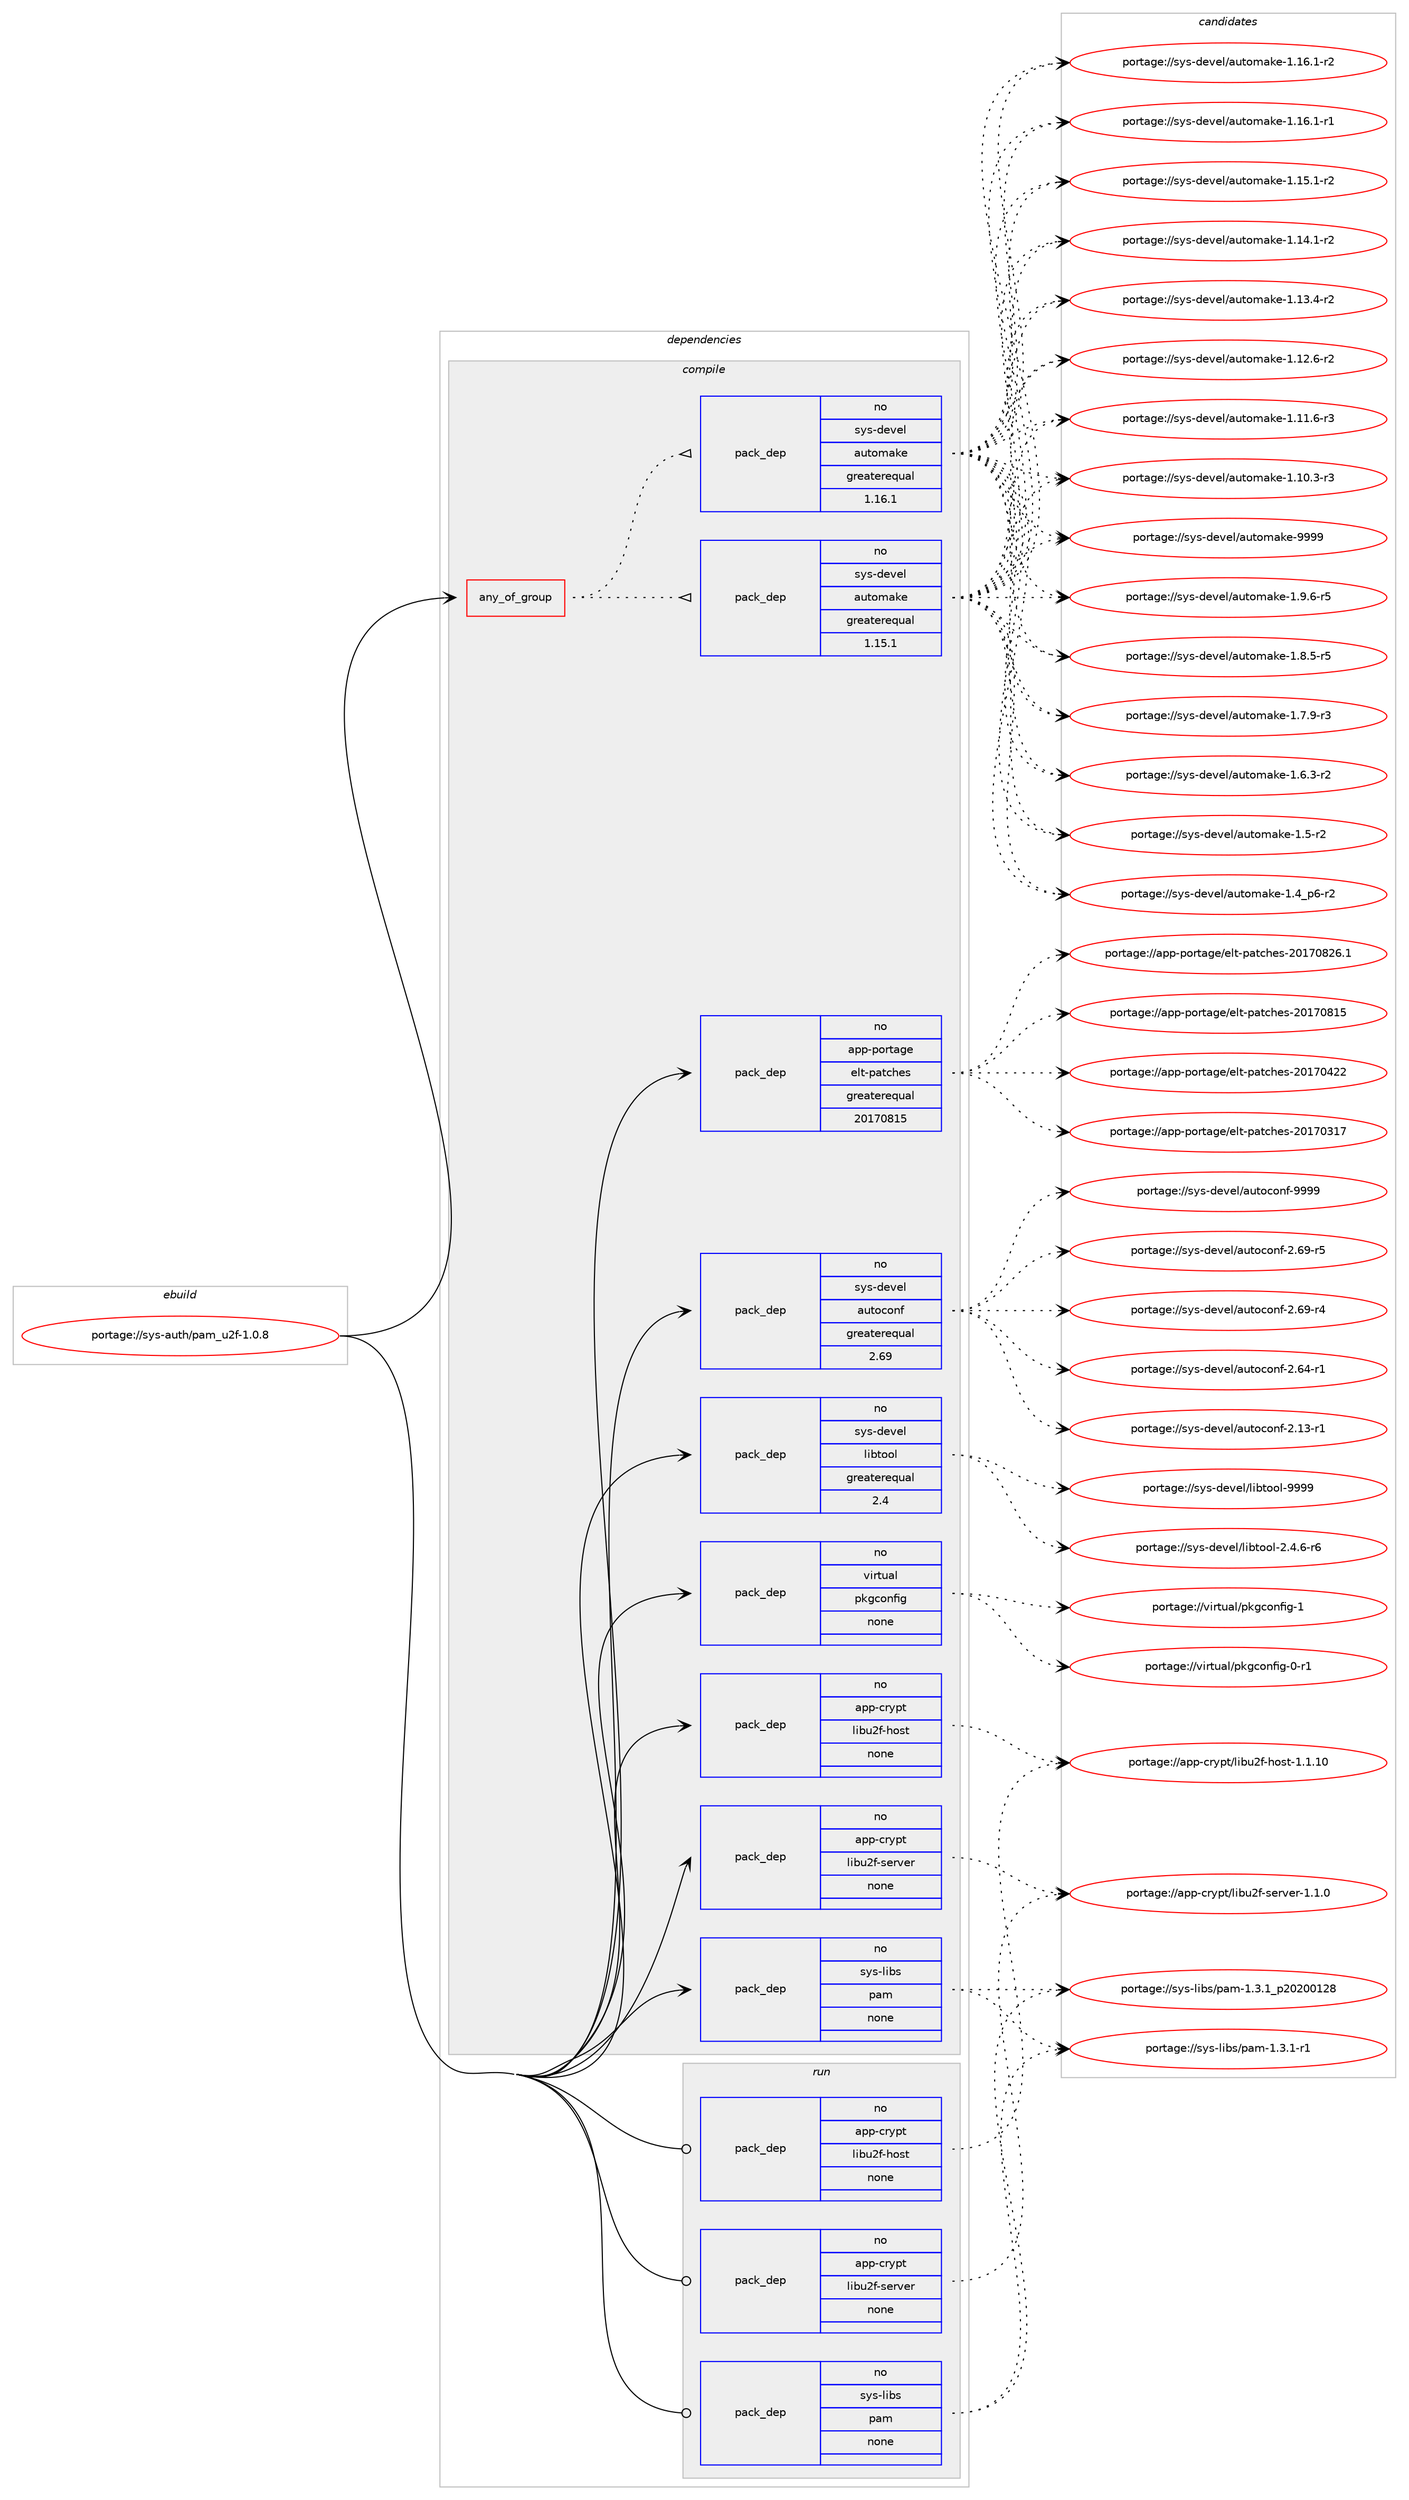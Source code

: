 digraph prolog {

# *************
# Graph options
# *************

newrank=true;
concentrate=true;
compound=true;
graph [rankdir=LR,fontname=Helvetica,fontsize=10,ranksep=1.5];#, ranksep=2.5, nodesep=0.2];
edge  [arrowhead=vee];
node  [fontname=Helvetica,fontsize=10];

# **********
# The ebuild
# **********

subgraph cluster_leftcol {
color=gray;
rank=same;
label=<<i>ebuild</i>>;
id [label="portage://sys-auth/pam_u2f-1.0.8", color=red, width=4, href="../sys-auth/pam_u2f-1.0.8.svg"];
}

# ****************
# The dependencies
# ****************

subgraph cluster_midcol {
color=gray;
label=<<i>dependencies</i>>;
subgraph cluster_compile {
fillcolor="#eeeeee";
style=filled;
label=<<i>compile</i>>;
subgraph any1155 {
dependency57671 [label=<<TABLE BORDER="0" CELLBORDER="1" CELLSPACING="0" CELLPADDING="4"><TR><TD CELLPADDING="10">any_of_group</TD></TR></TABLE>>, shape=none, color=red];subgraph pack44410 {
dependency57672 [label=<<TABLE BORDER="0" CELLBORDER="1" CELLSPACING="0" CELLPADDING="4" WIDTH="220"><TR><TD ROWSPAN="6" CELLPADDING="30">pack_dep</TD></TR><TR><TD WIDTH="110">no</TD></TR><TR><TD>sys-devel</TD></TR><TR><TD>automake</TD></TR><TR><TD>greaterequal</TD></TR><TR><TD>1.16.1</TD></TR></TABLE>>, shape=none, color=blue];
}
dependency57671:e -> dependency57672:w [weight=20,style="dotted",arrowhead="oinv"];
subgraph pack44411 {
dependency57673 [label=<<TABLE BORDER="0" CELLBORDER="1" CELLSPACING="0" CELLPADDING="4" WIDTH="220"><TR><TD ROWSPAN="6" CELLPADDING="30">pack_dep</TD></TR><TR><TD WIDTH="110">no</TD></TR><TR><TD>sys-devel</TD></TR><TR><TD>automake</TD></TR><TR><TD>greaterequal</TD></TR><TR><TD>1.15.1</TD></TR></TABLE>>, shape=none, color=blue];
}
dependency57671:e -> dependency57673:w [weight=20,style="dotted",arrowhead="oinv"];
}
id:e -> dependency57671:w [weight=20,style="solid",arrowhead="vee"];
subgraph pack44412 {
dependency57674 [label=<<TABLE BORDER="0" CELLBORDER="1" CELLSPACING="0" CELLPADDING="4" WIDTH="220"><TR><TD ROWSPAN="6" CELLPADDING="30">pack_dep</TD></TR><TR><TD WIDTH="110">no</TD></TR><TR><TD>app-crypt</TD></TR><TR><TD>libu2f-host</TD></TR><TR><TD>none</TD></TR><TR><TD></TD></TR></TABLE>>, shape=none, color=blue];
}
id:e -> dependency57674:w [weight=20,style="solid",arrowhead="vee"];
subgraph pack44413 {
dependency57675 [label=<<TABLE BORDER="0" CELLBORDER="1" CELLSPACING="0" CELLPADDING="4" WIDTH="220"><TR><TD ROWSPAN="6" CELLPADDING="30">pack_dep</TD></TR><TR><TD WIDTH="110">no</TD></TR><TR><TD>app-crypt</TD></TR><TR><TD>libu2f-server</TD></TR><TR><TD>none</TD></TR><TR><TD></TD></TR></TABLE>>, shape=none, color=blue];
}
id:e -> dependency57675:w [weight=20,style="solid",arrowhead="vee"];
subgraph pack44414 {
dependency57676 [label=<<TABLE BORDER="0" CELLBORDER="1" CELLSPACING="0" CELLPADDING="4" WIDTH="220"><TR><TD ROWSPAN="6" CELLPADDING="30">pack_dep</TD></TR><TR><TD WIDTH="110">no</TD></TR><TR><TD>app-portage</TD></TR><TR><TD>elt-patches</TD></TR><TR><TD>greaterequal</TD></TR><TR><TD>20170815</TD></TR></TABLE>>, shape=none, color=blue];
}
id:e -> dependency57676:w [weight=20,style="solid",arrowhead="vee"];
subgraph pack44415 {
dependency57677 [label=<<TABLE BORDER="0" CELLBORDER="1" CELLSPACING="0" CELLPADDING="4" WIDTH="220"><TR><TD ROWSPAN="6" CELLPADDING="30">pack_dep</TD></TR><TR><TD WIDTH="110">no</TD></TR><TR><TD>sys-devel</TD></TR><TR><TD>autoconf</TD></TR><TR><TD>greaterequal</TD></TR><TR><TD>2.69</TD></TR></TABLE>>, shape=none, color=blue];
}
id:e -> dependency57677:w [weight=20,style="solid",arrowhead="vee"];
subgraph pack44416 {
dependency57678 [label=<<TABLE BORDER="0" CELLBORDER="1" CELLSPACING="0" CELLPADDING="4" WIDTH="220"><TR><TD ROWSPAN="6" CELLPADDING="30">pack_dep</TD></TR><TR><TD WIDTH="110">no</TD></TR><TR><TD>sys-devel</TD></TR><TR><TD>libtool</TD></TR><TR><TD>greaterequal</TD></TR><TR><TD>2.4</TD></TR></TABLE>>, shape=none, color=blue];
}
id:e -> dependency57678:w [weight=20,style="solid",arrowhead="vee"];
subgraph pack44417 {
dependency57679 [label=<<TABLE BORDER="0" CELLBORDER="1" CELLSPACING="0" CELLPADDING="4" WIDTH="220"><TR><TD ROWSPAN="6" CELLPADDING="30">pack_dep</TD></TR><TR><TD WIDTH="110">no</TD></TR><TR><TD>sys-libs</TD></TR><TR><TD>pam</TD></TR><TR><TD>none</TD></TR><TR><TD></TD></TR></TABLE>>, shape=none, color=blue];
}
id:e -> dependency57679:w [weight=20,style="solid",arrowhead="vee"];
subgraph pack44418 {
dependency57680 [label=<<TABLE BORDER="0" CELLBORDER="1" CELLSPACING="0" CELLPADDING="4" WIDTH="220"><TR><TD ROWSPAN="6" CELLPADDING="30">pack_dep</TD></TR><TR><TD WIDTH="110">no</TD></TR><TR><TD>virtual</TD></TR><TR><TD>pkgconfig</TD></TR><TR><TD>none</TD></TR><TR><TD></TD></TR></TABLE>>, shape=none, color=blue];
}
id:e -> dependency57680:w [weight=20,style="solid",arrowhead="vee"];
}
subgraph cluster_compileandrun {
fillcolor="#eeeeee";
style=filled;
label=<<i>compile and run</i>>;
}
subgraph cluster_run {
fillcolor="#eeeeee";
style=filled;
label=<<i>run</i>>;
subgraph pack44419 {
dependency57681 [label=<<TABLE BORDER="0" CELLBORDER="1" CELLSPACING="0" CELLPADDING="4" WIDTH="220"><TR><TD ROWSPAN="6" CELLPADDING="30">pack_dep</TD></TR><TR><TD WIDTH="110">no</TD></TR><TR><TD>app-crypt</TD></TR><TR><TD>libu2f-host</TD></TR><TR><TD>none</TD></TR><TR><TD></TD></TR></TABLE>>, shape=none, color=blue];
}
id:e -> dependency57681:w [weight=20,style="solid",arrowhead="odot"];
subgraph pack44420 {
dependency57682 [label=<<TABLE BORDER="0" CELLBORDER="1" CELLSPACING="0" CELLPADDING="4" WIDTH="220"><TR><TD ROWSPAN="6" CELLPADDING="30">pack_dep</TD></TR><TR><TD WIDTH="110">no</TD></TR><TR><TD>app-crypt</TD></TR><TR><TD>libu2f-server</TD></TR><TR><TD>none</TD></TR><TR><TD></TD></TR></TABLE>>, shape=none, color=blue];
}
id:e -> dependency57682:w [weight=20,style="solid",arrowhead="odot"];
subgraph pack44421 {
dependency57683 [label=<<TABLE BORDER="0" CELLBORDER="1" CELLSPACING="0" CELLPADDING="4" WIDTH="220"><TR><TD ROWSPAN="6" CELLPADDING="30">pack_dep</TD></TR><TR><TD WIDTH="110">no</TD></TR><TR><TD>sys-libs</TD></TR><TR><TD>pam</TD></TR><TR><TD>none</TD></TR><TR><TD></TD></TR></TABLE>>, shape=none, color=blue];
}
id:e -> dependency57683:w [weight=20,style="solid",arrowhead="odot"];
}
}

# **************
# The candidates
# **************

subgraph cluster_choices {
rank=same;
color=gray;
label=<<i>candidates</i>>;

subgraph choice44410 {
color=black;
nodesep=1;
choice115121115451001011181011084797117116111109971071014557575757 [label="portage://sys-devel/automake-9999", color=red, width=4,href="../sys-devel/automake-9999.svg"];
choice115121115451001011181011084797117116111109971071014549465746544511453 [label="portage://sys-devel/automake-1.9.6-r5", color=red, width=4,href="../sys-devel/automake-1.9.6-r5.svg"];
choice115121115451001011181011084797117116111109971071014549465646534511453 [label="portage://sys-devel/automake-1.8.5-r5", color=red, width=4,href="../sys-devel/automake-1.8.5-r5.svg"];
choice115121115451001011181011084797117116111109971071014549465546574511451 [label="portage://sys-devel/automake-1.7.9-r3", color=red, width=4,href="../sys-devel/automake-1.7.9-r3.svg"];
choice115121115451001011181011084797117116111109971071014549465446514511450 [label="portage://sys-devel/automake-1.6.3-r2", color=red, width=4,href="../sys-devel/automake-1.6.3-r2.svg"];
choice11512111545100101118101108479711711611110997107101454946534511450 [label="portage://sys-devel/automake-1.5-r2", color=red, width=4,href="../sys-devel/automake-1.5-r2.svg"];
choice115121115451001011181011084797117116111109971071014549465295112544511450 [label="portage://sys-devel/automake-1.4_p6-r2", color=red, width=4,href="../sys-devel/automake-1.4_p6-r2.svg"];
choice11512111545100101118101108479711711611110997107101454946495446494511450 [label="portage://sys-devel/automake-1.16.1-r2", color=red, width=4,href="../sys-devel/automake-1.16.1-r2.svg"];
choice11512111545100101118101108479711711611110997107101454946495446494511449 [label="portage://sys-devel/automake-1.16.1-r1", color=red, width=4,href="../sys-devel/automake-1.16.1-r1.svg"];
choice11512111545100101118101108479711711611110997107101454946495346494511450 [label="portage://sys-devel/automake-1.15.1-r2", color=red, width=4,href="../sys-devel/automake-1.15.1-r2.svg"];
choice11512111545100101118101108479711711611110997107101454946495246494511450 [label="portage://sys-devel/automake-1.14.1-r2", color=red, width=4,href="../sys-devel/automake-1.14.1-r2.svg"];
choice11512111545100101118101108479711711611110997107101454946495146524511450 [label="portage://sys-devel/automake-1.13.4-r2", color=red, width=4,href="../sys-devel/automake-1.13.4-r2.svg"];
choice11512111545100101118101108479711711611110997107101454946495046544511450 [label="portage://sys-devel/automake-1.12.6-r2", color=red, width=4,href="../sys-devel/automake-1.12.6-r2.svg"];
choice11512111545100101118101108479711711611110997107101454946494946544511451 [label="portage://sys-devel/automake-1.11.6-r3", color=red, width=4,href="../sys-devel/automake-1.11.6-r3.svg"];
choice11512111545100101118101108479711711611110997107101454946494846514511451 [label="portage://sys-devel/automake-1.10.3-r3", color=red, width=4,href="../sys-devel/automake-1.10.3-r3.svg"];
dependency57672:e -> choice115121115451001011181011084797117116111109971071014557575757:w [style=dotted,weight="100"];
dependency57672:e -> choice115121115451001011181011084797117116111109971071014549465746544511453:w [style=dotted,weight="100"];
dependency57672:e -> choice115121115451001011181011084797117116111109971071014549465646534511453:w [style=dotted,weight="100"];
dependency57672:e -> choice115121115451001011181011084797117116111109971071014549465546574511451:w [style=dotted,weight="100"];
dependency57672:e -> choice115121115451001011181011084797117116111109971071014549465446514511450:w [style=dotted,weight="100"];
dependency57672:e -> choice11512111545100101118101108479711711611110997107101454946534511450:w [style=dotted,weight="100"];
dependency57672:e -> choice115121115451001011181011084797117116111109971071014549465295112544511450:w [style=dotted,weight="100"];
dependency57672:e -> choice11512111545100101118101108479711711611110997107101454946495446494511450:w [style=dotted,weight="100"];
dependency57672:e -> choice11512111545100101118101108479711711611110997107101454946495446494511449:w [style=dotted,weight="100"];
dependency57672:e -> choice11512111545100101118101108479711711611110997107101454946495346494511450:w [style=dotted,weight="100"];
dependency57672:e -> choice11512111545100101118101108479711711611110997107101454946495246494511450:w [style=dotted,weight="100"];
dependency57672:e -> choice11512111545100101118101108479711711611110997107101454946495146524511450:w [style=dotted,weight="100"];
dependency57672:e -> choice11512111545100101118101108479711711611110997107101454946495046544511450:w [style=dotted,weight="100"];
dependency57672:e -> choice11512111545100101118101108479711711611110997107101454946494946544511451:w [style=dotted,weight="100"];
dependency57672:e -> choice11512111545100101118101108479711711611110997107101454946494846514511451:w [style=dotted,weight="100"];
}
subgraph choice44411 {
color=black;
nodesep=1;
choice115121115451001011181011084797117116111109971071014557575757 [label="portage://sys-devel/automake-9999", color=red, width=4,href="../sys-devel/automake-9999.svg"];
choice115121115451001011181011084797117116111109971071014549465746544511453 [label="portage://sys-devel/automake-1.9.6-r5", color=red, width=4,href="../sys-devel/automake-1.9.6-r5.svg"];
choice115121115451001011181011084797117116111109971071014549465646534511453 [label="portage://sys-devel/automake-1.8.5-r5", color=red, width=4,href="../sys-devel/automake-1.8.5-r5.svg"];
choice115121115451001011181011084797117116111109971071014549465546574511451 [label="portage://sys-devel/automake-1.7.9-r3", color=red, width=4,href="../sys-devel/automake-1.7.9-r3.svg"];
choice115121115451001011181011084797117116111109971071014549465446514511450 [label="portage://sys-devel/automake-1.6.3-r2", color=red, width=4,href="../sys-devel/automake-1.6.3-r2.svg"];
choice11512111545100101118101108479711711611110997107101454946534511450 [label="portage://sys-devel/automake-1.5-r2", color=red, width=4,href="../sys-devel/automake-1.5-r2.svg"];
choice115121115451001011181011084797117116111109971071014549465295112544511450 [label="portage://sys-devel/automake-1.4_p6-r2", color=red, width=4,href="../sys-devel/automake-1.4_p6-r2.svg"];
choice11512111545100101118101108479711711611110997107101454946495446494511450 [label="portage://sys-devel/automake-1.16.1-r2", color=red, width=4,href="../sys-devel/automake-1.16.1-r2.svg"];
choice11512111545100101118101108479711711611110997107101454946495446494511449 [label="portage://sys-devel/automake-1.16.1-r1", color=red, width=4,href="../sys-devel/automake-1.16.1-r1.svg"];
choice11512111545100101118101108479711711611110997107101454946495346494511450 [label="portage://sys-devel/automake-1.15.1-r2", color=red, width=4,href="../sys-devel/automake-1.15.1-r2.svg"];
choice11512111545100101118101108479711711611110997107101454946495246494511450 [label="portage://sys-devel/automake-1.14.1-r2", color=red, width=4,href="../sys-devel/automake-1.14.1-r2.svg"];
choice11512111545100101118101108479711711611110997107101454946495146524511450 [label="portage://sys-devel/automake-1.13.4-r2", color=red, width=4,href="../sys-devel/automake-1.13.4-r2.svg"];
choice11512111545100101118101108479711711611110997107101454946495046544511450 [label="portage://sys-devel/automake-1.12.6-r2", color=red, width=4,href="../sys-devel/automake-1.12.6-r2.svg"];
choice11512111545100101118101108479711711611110997107101454946494946544511451 [label="portage://sys-devel/automake-1.11.6-r3", color=red, width=4,href="../sys-devel/automake-1.11.6-r3.svg"];
choice11512111545100101118101108479711711611110997107101454946494846514511451 [label="portage://sys-devel/automake-1.10.3-r3", color=red, width=4,href="../sys-devel/automake-1.10.3-r3.svg"];
dependency57673:e -> choice115121115451001011181011084797117116111109971071014557575757:w [style=dotted,weight="100"];
dependency57673:e -> choice115121115451001011181011084797117116111109971071014549465746544511453:w [style=dotted,weight="100"];
dependency57673:e -> choice115121115451001011181011084797117116111109971071014549465646534511453:w [style=dotted,weight="100"];
dependency57673:e -> choice115121115451001011181011084797117116111109971071014549465546574511451:w [style=dotted,weight="100"];
dependency57673:e -> choice115121115451001011181011084797117116111109971071014549465446514511450:w [style=dotted,weight="100"];
dependency57673:e -> choice11512111545100101118101108479711711611110997107101454946534511450:w [style=dotted,weight="100"];
dependency57673:e -> choice115121115451001011181011084797117116111109971071014549465295112544511450:w [style=dotted,weight="100"];
dependency57673:e -> choice11512111545100101118101108479711711611110997107101454946495446494511450:w [style=dotted,weight="100"];
dependency57673:e -> choice11512111545100101118101108479711711611110997107101454946495446494511449:w [style=dotted,weight="100"];
dependency57673:e -> choice11512111545100101118101108479711711611110997107101454946495346494511450:w [style=dotted,weight="100"];
dependency57673:e -> choice11512111545100101118101108479711711611110997107101454946495246494511450:w [style=dotted,weight="100"];
dependency57673:e -> choice11512111545100101118101108479711711611110997107101454946495146524511450:w [style=dotted,weight="100"];
dependency57673:e -> choice11512111545100101118101108479711711611110997107101454946495046544511450:w [style=dotted,weight="100"];
dependency57673:e -> choice11512111545100101118101108479711711611110997107101454946494946544511451:w [style=dotted,weight="100"];
dependency57673:e -> choice11512111545100101118101108479711711611110997107101454946494846514511451:w [style=dotted,weight="100"];
}
subgraph choice44412 {
color=black;
nodesep=1;
choice9711211245991141211121164710810598117501024510411111511645494649464948 [label="portage://app-crypt/libu2f-host-1.1.10", color=red, width=4,href="../app-crypt/libu2f-host-1.1.10.svg"];
dependency57674:e -> choice9711211245991141211121164710810598117501024510411111511645494649464948:w [style=dotted,weight="100"];
}
subgraph choice44413 {
color=black;
nodesep=1;
choice97112112459911412111211647108105981175010245115101114118101114454946494648 [label="portage://app-crypt/libu2f-server-1.1.0", color=red, width=4,href="../app-crypt/libu2f-server-1.1.0.svg"];
dependency57675:e -> choice97112112459911412111211647108105981175010245115101114118101114454946494648:w [style=dotted,weight="100"];
}
subgraph choice44414 {
color=black;
nodesep=1;
choice971121124511211111411697103101471011081164511297116991041011154550484955485650544649 [label="portage://app-portage/elt-patches-20170826.1", color=red, width=4,href="../app-portage/elt-patches-20170826.1.svg"];
choice97112112451121111141169710310147101108116451129711699104101115455048495548564953 [label="portage://app-portage/elt-patches-20170815", color=red, width=4,href="../app-portage/elt-patches-20170815.svg"];
choice97112112451121111141169710310147101108116451129711699104101115455048495548525050 [label="portage://app-portage/elt-patches-20170422", color=red, width=4,href="../app-portage/elt-patches-20170422.svg"];
choice97112112451121111141169710310147101108116451129711699104101115455048495548514955 [label="portage://app-portage/elt-patches-20170317", color=red, width=4,href="../app-portage/elt-patches-20170317.svg"];
dependency57676:e -> choice971121124511211111411697103101471011081164511297116991041011154550484955485650544649:w [style=dotted,weight="100"];
dependency57676:e -> choice97112112451121111141169710310147101108116451129711699104101115455048495548564953:w [style=dotted,weight="100"];
dependency57676:e -> choice97112112451121111141169710310147101108116451129711699104101115455048495548525050:w [style=dotted,weight="100"];
dependency57676:e -> choice97112112451121111141169710310147101108116451129711699104101115455048495548514955:w [style=dotted,weight="100"];
}
subgraph choice44415 {
color=black;
nodesep=1;
choice115121115451001011181011084797117116111991111101024557575757 [label="portage://sys-devel/autoconf-9999", color=red, width=4,href="../sys-devel/autoconf-9999.svg"];
choice1151211154510010111810110847971171161119911111010245504654574511453 [label="portage://sys-devel/autoconf-2.69-r5", color=red, width=4,href="../sys-devel/autoconf-2.69-r5.svg"];
choice1151211154510010111810110847971171161119911111010245504654574511452 [label="portage://sys-devel/autoconf-2.69-r4", color=red, width=4,href="../sys-devel/autoconf-2.69-r4.svg"];
choice1151211154510010111810110847971171161119911111010245504654524511449 [label="portage://sys-devel/autoconf-2.64-r1", color=red, width=4,href="../sys-devel/autoconf-2.64-r1.svg"];
choice1151211154510010111810110847971171161119911111010245504649514511449 [label="portage://sys-devel/autoconf-2.13-r1", color=red, width=4,href="../sys-devel/autoconf-2.13-r1.svg"];
dependency57677:e -> choice115121115451001011181011084797117116111991111101024557575757:w [style=dotted,weight="100"];
dependency57677:e -> choice1151211154510010111810110847971171161119911111010245504654574511453:w [style=dotted,weight="100"];
dependency57677:e -> choice1151211154510010111810110847971171161119911111010245504654574511452:w [style=dotted,weight="100"];
dependency57677:e -> choice1151211154510010111810110847971171161119911111010245504654524511449:w [style=dotted,weight="100"];
dependency57677:e -> choice1151211154510010111810110847971171161119911111010245504649514511449:w [style=dotted,weight="100"];
}
subgraph choice44416 {
color=black;
nodesep=1;
choice1151211154510010111810110847108105981161111111084557575757 [label="portage://sys-devel/libtool-9999", color=red, width=4,href="../sys-devel/libtool-9999.svg"];
choice1151211154510010111810110847108105981161111111084550465246544511454 [label="portage://sys-devel/libtool-2.4.6-r6", color=red, width=4,href="../sys-devel/libtool-2.4.6-r6.svg"];
dependency57678:e -> choice1151211154510010111810110847108105981161111111084557575757:w [style=dotted,weight="100"];
dependency57678:e -> choice1151211154510010111810110847108105981161111111084550465246544511454:w [style=dotted,weight="100"];
}
subgraph choice44417 {
color=black;
nodesep=1;
choice11512111545108105981154711297109454946514649951125048504848495056 [label="portage://sys-libs/pam-1.3.1_p20200128", color=red, width=4,href="../sys-libs/pam-1.3.1_p20200128.svg"];
choice115121115451081059811547112971094549465146494511449 [label="portage://sys-libs/pam-1.3.1-r1", color=red, width=4,href="../sys-libs/pam-1.3.1-r1.svg"];
dependency57679:e -> choice11512111545108105981154711297109454946514649951125048504848495056:w [style=dotted,weight="100"];
dependency57679:e -> choice115121115451081059811547112971094549465146494511449:w [style=dotted,weight="100"];
}
subgraph choice44418 {
color=black;
nodesep=1;
choice1181051141161179710847112107103991111101021051034549 [label="portage://virtual/pkgconfig-1", color=red, width=4,href="../virtual/pkgconfig-1.svg"];
choice11810511411611797108471121071039911111010210510345484511449 [label="portage://virtual/pkgconfig-0-r1", color=red, width=4,href="../virtual/pkgconfig-0-r1.svg"];
dependency57680:e -> choice1181051141161179710847112107103991111101021051034549:w [style=dotted,weight="100"];
dependency57680:e -> choice11810511411611797108471121071039911111010210510345484511449:w [style=dotted,weight="100"];
}
subgraph choice44419 {
color=black;
nodesep=1;
choice9711211245991141211121164710810598117501024510411111511645494649464948 [label="portage://app-crypt/libu2f-host-1.1.10", color=red, width=4,href="../app-crypt/libu2f-host-1.1.10.svg"];
dependency57681:e -> choice9711211245991141211121164710810598117501024510411111511645494649464948:w [style=dotted,weight="100"];
}
subgraph choice44420 {
color=black;
nodesep=1;
choice97112112459911412111211647108105981175010245115101114118101114454946494648 [label="portage://app-crypt/libu2f-server-1.1.0", color=red, width=4,href="../app-crypt/libu2f-server-1.1.0.svg"];
dependency57682:e -> choice97112112459911412111211647108105981175010245115101114118101114454946494648:w [style=dotted,weight="100"];
}
subgraph choice44421 {
color=black;
nodesep=1;
choice11512111545108105981154711297109454946514649951125048504848495056 [label="portage://sys-libs/pam-1.3.1_p20200128", color=red, width=4,href="../sys-libs/pam-1.3.1_p20200128.svg"];
choice115121115451081059811547112971094549465146494511449 [label="portage://sys-libs/pam-1.3.1-r1", color=red, width=4,href="../sys-libs/pam-1.3.1-r1.svg"];
dependency57683:e -> choice11512111545108105981154711297109454946514649951125048504848495056:w [style=dotted,weight="100"];
dependency57683:e -> choice115121115451081059811547112971094549465146494511449:w [style=dotted,weight="100"];
}
}

}
